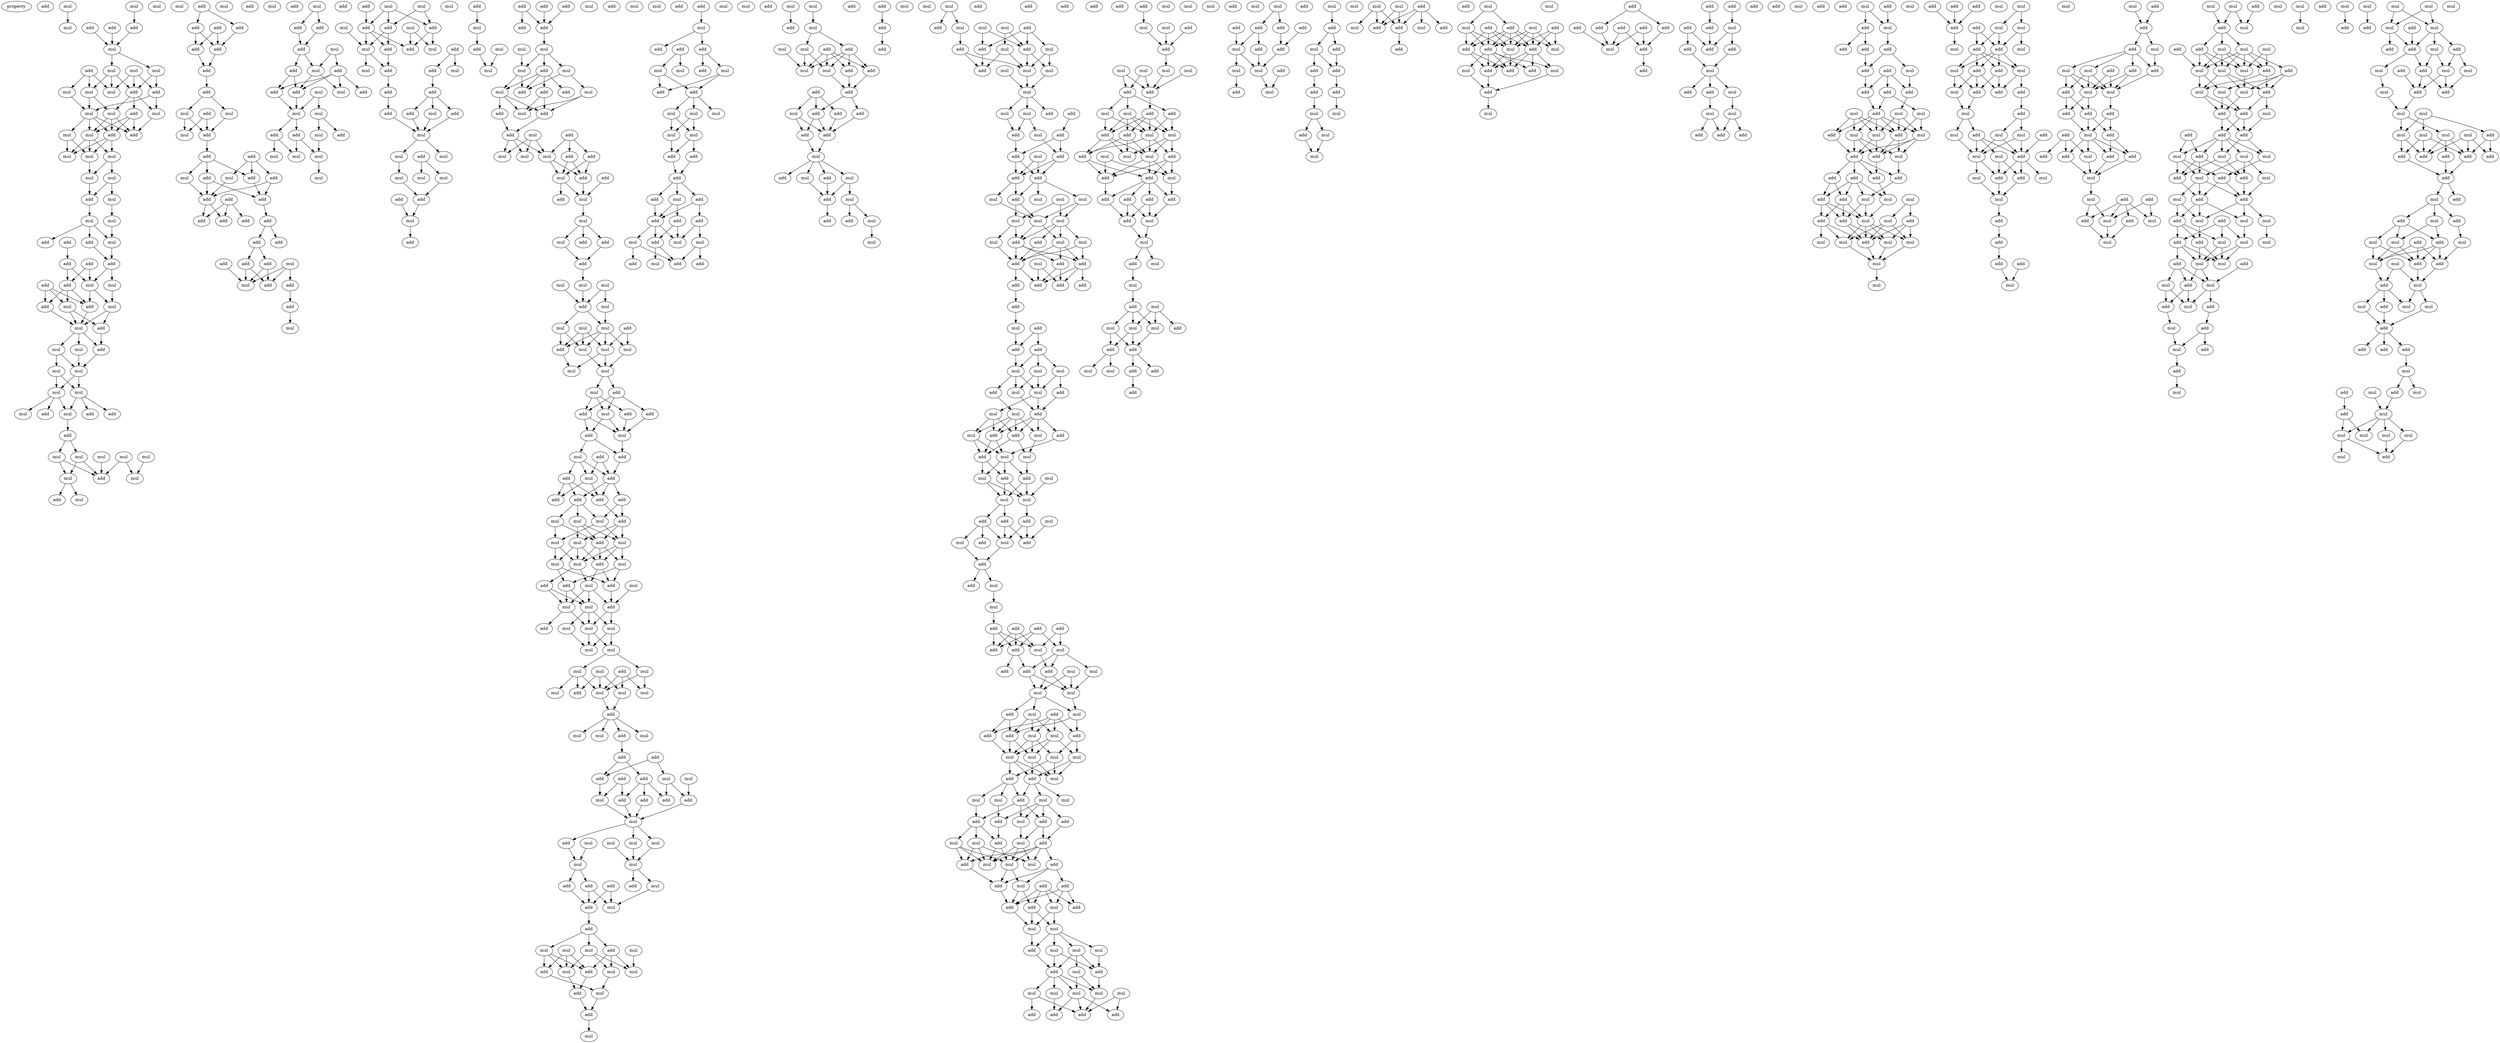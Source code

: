 digraph {
    node [fontcolor=black]
    property [mul=2,lf=1.4]
    0 [ label = add ];
    1 [ label = mul ];
    2 [ label = mul ];
    3 [ label = mul ];
    4 [ label = add ];
    5 [ label = mul ];
    6 [ label = mul ];
    7 [ label = add ];
    8 [ label = add ];
    9 [ label = mul ];
    10 [ label = add ];
    11 [ label = mul ];
    12 [ label = mul ];
    13 [ label = mul ];
    14 [ label = add ];
    15 [ label = mul ];
    16 [ label = mul ];
    17 [ label = mul ];
    18 [ label = add ];
    19 [ label = mul ];
    20 [ label = mul ];
    21 [ label = add ];
    22 [ label = mul ];
    23 [ label = mul ];
    24 [ label = add ];
    25 [ label = mul ];
    26 [ label = add ];
    27 [ label = mul ];
    28 [ label = mul ];
    29 [ label = mul ];
    30 [ label = mul ];
    31 [ label = mul ];
    32 [ label = mul ];
    33 [ label = add ];
    34 [ label = mul ];
    35 [ label = mul ];
    36 [ label = add ];
    37 [ label = add ];
    38 [ label = mul ];
    39 [ label = add ];
    40 [ label = add ];
    41 [ label = add ];
    42 [ label = add ];
    43 [ label = add ];
    44 [ label = add ];
    45 [ label = mul ];
    46 [ label = mul ];
    47 [ label = add ];
    48 [ label = mul ];
    49 [ label = add ];
    50 [ label = mul ];
    51 [ label = mul ];
    52 [ label = add ];
    53 [ label = mul ];
    54 [ label = add ];
    55 [ label = mul ];
    56 [ label = mul ];
    57 [ label = mul ];
    58 [ label = mul ];
    59 [ label = mul ];
    60 [ label = mul ];
    61 [ label = add ];
    62 [ label = add ];
    63 [ label = mul ];
    64 [ label = add ];
    65 [ label = add ];
    66 [ label = mul ];
    67 [ label = mul ];
    68 [ label = mul ];
    69 [ label = mul ];
    70 [ label = mul ];
    71 [ label = mul ];
    72 [ label = add ];
    73 [ label = mul ];
    74 [ label = add ];
    75 [ label = mul ];
    76 [ label = add ];
    77 [ label = add ];
    78 [ label = add ];
    79 [ label = add ];
    80 [ label = mul ];
    81 [ label = add ];
    82 [ label = add ];
    83 [ label = add ];
    84 [ label = add ];
    85 [ label = add ];
    86 [ label = mul ];
    87 [ label = mul ];
    88 [ label = mul ];
    89 [ label = add ];
    90 [ label = mul ];
    91 [ label = add ];
    92 [ label = add ];
    93 [ label = add ];
    94 [ label = add ];
    95 [ label = add ];
    96 [ label = mul ];
    97 [ label = add ];
    98 [ label = mul ];
    99 [ label = add ];
    100 [ label = add ];
    101 [ label = add ];
    102 [ label = add ];
    103 [ label = add ];
    104 [ label = add ];
    105 [ label = add ];
    106 [ label = add ];
    107 [ label = add ];
    108 [ label = add ];
    109 [ label = mul ];
    110 [ label = add ];
    111 [ label = add ];
    112 [ label = add ];
    113 [ label = add ];
    114 [ label = mul ];
    115 [ label = add ];
    116 [ label = add ];
    117 [ label = mul ];
    118 [ label = mul ];
    119 [ label = add ];
    120 [ label = add ];
    121 [ label = mul ];
    122 [ label = add ];
    123 [ label = add ];
    124 [ label = mul ];
    125 [ label = add ];
    126 [ label = add ];
    127 [ label = add ];
    128 [ label = mul ];
    129 [ label = add ];
    130 [ label = mul ];
    131 [ label = mul ];
    132 [ label = mul ];
    133 [ label = add ];
    134 [ label = add ];
    135 [ label = add ];
    136 [ label = mul ];
    137 [ label = add ];
    138 [ label = mul ];
    139 [ label = mul ];
    140 [ label = mul ];
    141 [ label = mul ];
    142 [ label = add ];
    143 [ label = mul ];
    144 [ label = mul ];
    145 [ label = add ];
    146 [ label = add ];
    147 [ label = add ];
    148 [ label = mul ];
    149 [ label = mul ];
    150 [ label = mul ];
    151 [ label = add ];
    152 [ label = mul ];
    153 [ label = add ];
    154 [ label = add ];
    155 [ label = mul ];
    156 [ label = mul ];
    157 [ label = add ];
    158 [ label = add ];
    159 [ label = add ];
    160 [ label = add ];
    161 [ label = add ];
    162 [ label = add ];
    163 [ label = mul ];
    164 [ label = add ];
    165 [ label = mul ];
    166 [ label = mul ];
    167 [ label = add ];
    168 [ label = mul ];
    169 [ label = mul ];
    170 [ label = mul ];
    171 [ label = mul ];
    172 [ label = mul ];
    173 [ label = add ];
    174 [ label = add ];
    175 [ label = mul ];
    176 [ label = add ];
    177 [ label = mul ];
    178 [ label = add ];
    179 [ label = add ];
    180 [ label = mul ];
    181 [ label = mul ];
    182 [ label = add ];
    183 [ label = add ];
    184 [ label = add ];
    185 [ label = add ];
    186 [ label = add ];
    187 [ label = mul ];
    188 [ label = mul ];
    189 [ label = mul ];
    190 [ label = add ];
    191 [ label = mul ];
    192 [ label = add ];
    193 [ label = mul ];
    194 [ label = add ];
    195 [ label = add ];
    196 [ label = mul ];
    197 [ label = mul ];
    198 [ label = add ];
    199 [ label = add ];
    200 [ label = add ];
    201 [ label = add ];
    202 [ label = mul ];
    203 [ label = add ];
    204 [ label = mul ];
    205 [ label = add ];
    206 [ label = mul ];
    207 [ label = mul ];
    208 [ label = add ];
    209 [ label = mul ];
    210 [ label = add ];
    211 [ label = mul ];
    212 [ label = add ];
    213 [ label = mul ];
    214 [ label = mul ];
    215 [ label = add ];
    216 [ label = add ];
    217 [ label = add ];
    218 [ label = mul ];
    219 [ label = add ];
    220 [ label = mul ];
    221 [ label = mul ];
    222 [ label = mul ];
    223 [ label = mul ];
    224 [ label = mul ];
    225 [ label = add ];
    226 [ label = mul ];
    227 [ label = mul ];
    228 [ label = mul ];
    229 [ label = add ];
    230 [ label = mul ];
    231 [ label = add ];
    232 [ label = mul ];
    233 [ label = mul ];
    234 [ label = mul ];
    235 [ label = mul ];
    236 [ label = mul ];
    237 [ label = mul ];
    238 [ label = add ];
    239 [ label = mul ];
    240 [ label = add ];
    241 [ label = add ];
    242 [ label = add ];
    243 [ label = add ];
    244 [ label = mul ];
    245 [ label = add ];
    246 [ label = add ];
    247 [ label = mul ];
    248 [ label = add ];
    249 [ label = mul ];
    250 [ label = add ];
    251 [ label = add ];
    252 [ label = add ];
    253 [ label = add ];
    254 [ label = add ];
    255 [ label = mul ];
    256 [ label = mul ];
    257 [ label = mul ];
    258 [ label = add ];
    259 [ label = add ];
    260 [ label = mul ];
    261 [ label = mul ];
    262 [ label = mul ];
    263 [ label = mul ];
    264 [ label = mul ];
    265 [ label = add ];
    266 [ label = mul ];
    267 [ label = mul ];
    268 [ label = mul ];
    269 [ label = add ];
    270 [ label = add ];
    271 [ label = add ];
    272 [ label = mul ];
    273 [ label = mul ];
    274 [ label = add ];
    275 [ label = mul ];
    276 [ label = add ];
    277 [ label = mul ];
    278 [ label = mul ];
    279 [ label = mul ];
    280 [ label = mul ];
    281 [ label = add ];
    282 [ label = mul ];
    283 [ label = mul ];
    284 [ label = mul ];
    285 [ label = mul ];
    286 [ label = mul ];
    287 [ label = mul ];
    288 [ label = add ];
    289 [ label = mul ];
    290 [ label = add ];
    291 [ label = mul ];
    292 [ label = mul ];
    293 [ label = add ];
    294 [ label = add ];
    295 [ label = mul ];
    296 [ label = add ];
    297 [ label = add ];
    298 [ label = add ];
    299 [ label = mul ];
    300 [ label = add ];
    301 [ label = mul ];
    302 [ label = add ];
    303 [ label = add ];
    304 [ label = mul ];
    305 [ label = add ];
    306 [ label = add ];
    307 [ label = add ];
    308 [ label = mul ];
    309 [ label = add ];
    310 [ label = mul ];
    311 [ label = mul ];
    312 [ label = mul ];
    313 [ label = mul ];
    314 [ label = mul ];
    315 [ label = mul ];
    316 [ label = mul ];
    317 [ label = add ];
    318 [ label = add ];
    319 [ label = add ];
    320 [ label = add ];
    321 [ label = add ];
    322 [ label = mul ];
    323 [ label = add ];
    324 [ label = add ];
    325 [ label = mul ];
    326 [ label = mul ];
    327 [ label = mul ];
    328 [ label = mul ];
    329 [ label = add ];
    330 [ label = mul ];
    331 [ label = add ];
    332 [ label = mul ];
    333 [ label = mul ];
    334 [ label = add ];
    335 [ label = mul ];
    336 [ label = add ];
    337 [ label = mul ];
    338 [ label = add ];
    339 [ label = mul ];
    340 [ label = add ];
    341 [ label = add ];
    342 [ label = add ];
    343 [ label = mul ];
    344 [ label = add ];
    345 [ label = mul ];
    346 [ label = mul ];
    347 [ label = add ];
    348 [ label = add ];
    349 [ label = mul ];
    350 [ label = mul ];
    351 [ label = mul ];
    352 [ label = mul ];
    353 [ label = mul ];
    354 [ label = add ];
    355 [ label = mul ];
    356 [ label = add ];
    357 [ label = add ];
    358 [ label = add ];
    359 [ label = add ];
    360 [ label = mul ];
    361 [ label = add ];
    362 [ label = add ];
    363 [ label = add ];
    364 [ label = mul ];
    365 [ label = mul ];
    366 [ label = add ];
    367 [ label = mul ];
    368 [ label = add ];
    369 [ label = add ];
    370 [ label = add ];
    371 [ label = mul ];
    372 [ label = mul ];
    373 [ label = add ];
    374 [ label = mul ];
    375 [ label = mul ];
    376 [ label = add ];
    377 [ label = mul ];
    378 [ label = mul ];
    379 [ label = mul ];
    380 [ label = add ];
    381 [ label = add ];
    382 [ label = add ];
    383 [ label = mul ];
    384 [ label = add ];
    385 [ label = mul ];
    386 [ label = add ];
    387 [ label = add ];
    388 [ label = add ];
    389 [ label = add ];
    390 [ label = add ];
    391 [ label = mul ];
    392 [ label = add ];
    393 [ label = add ];
    394 [ label = add ];
    395 [ label = mul ];
    396 [ label = add ];
    397 [ label = mul ];
    398 [ label = mul ];
    399 [ label = add ];
    400 [ label = add ];
    401 [ label = mul ];
    402 [ label = add ];
    403 [ label = mul ];
    404 [ label = add ];
    405 [ label = add ];
    406 [ label = mul ];
    407 [ label = add ];
    408 [ label = add ];
    409 [ label = mul ];
    410 [ label = mul ];
    411 [ label = mul ];
    412 [ label = mul ];
    413 [ label = mul ];
    414 [ label = add ];
    415 [ label = mul ];
    416 [ label = add ];
    417 [ label = add ];
    418 [ label = mul ];
    419 [ label = add ];
    420 [ label = add ];
    421 [ label = mul ];
    422 [ label = mul ];
    423 [ label = mul ];
    424 [ label = add ];
    425 [ label = mul ];
    426 [ label = mul ];
    427 [ label = add ];
    428 [ label = add ];
    429 [ label = mul ];
    430 [ label = add ];
    431 [ label = mul ];
    432 [ label = add ];
    433 [ label = add ];
    434 [ label = mul ];
    435 [ label = mul ];
    436 [ label = add ];
    437 [ label = add ];
    438 [ label = add ];
    439 [ label = add ];
    440 [ label = mul ];
    441 [ label = mul ];
    442 [ label = add ];
    443 [ label = mul ];
    444 [ label = mul ];
    445 [ label = mul ];
    446 [ label = mul ];
    447 [ label = mul ];
    448 [ label = add ];
    449 [ label = mul ];
    450 [ label = mul ];
    451 [ label = mul ];
    452 [ label = add ];
    453 [ label = add ];
    454 [ label = add ];
    455 [ label = mul ];
    456 [ label = add ];
    457 [ label = add ];
    458 [ label = add ];
    459 [ label = add ];
    460 [ label = add ];
    461 [ label = add ];
    462 [ label = add ];
    463 [ label = add ];
    464 [ label = mul ];
    465 [ label = add ];
    466 [ label = add ];
    467 [ label = mul ];
    468 [ label = mul ];
    469 [ label = mul ];
    470 [ label = mul ];
    471 [ label = add ];
    472 [ label = add ];
    473 [ label = mul ];
    474 [ label = add ];
    475 [ label = mul ];
    476 [ label = mul ];
    477 [ label = add ];
    478 [ label = add ];
    479 [ label = mul ];
    480 [ label = mul ];
    481 [ label = add ];
    482 [ label = add ];
    483 [ label = mul ];
    484 [ label = mul ];
    485 [ label = add ];
    486 [ label = add ];
    487 [ label = mul ];
    488 [ label = mul ];
    489 [ label = mul ];
    490 [ label = mul ];
    491 [ label = mul ];
    492 [ label = add ];
    493 [ label = add ];
    494 [ label = add ];
    495 [ label = mul ];
    496 [ label = mul ];
    497 [ label = add ];
    498 [ label = add ];
    499 [ label = add ];
    500 [ label = add ];
    501 [ label = add ];
    502 [ label = add ];
    503 [ label = mul ];
    504 [ label = mul ];
    505 [ label = add ];
    506 [ label = add ];
    507 [ label = add ];
    508 [ label = add ];
    509 [ label = add ];
    510 [ label = mul ];
    511 [ label = add ];
    512 [ label = add ];
    513 [ label = mul ];
    514 [ label = add ];
    515 [ label = mul ];
    516 [ label = add ];
    517 [ label = add ];
    518 [ label = mul ];
    519 [ label = mul ];
    520 [ label = mul ];
    521 [ label = add ];
    522 [ label = add ];
    523 [ label = mul ];
    524 [ label = mul ];
    525 [ label = mul ];
    526 [ label = mul ];
    527 [ label = add ];
    528 [ label = add ];
    529 [ label = add ];
    530 [ label = mul ];
    531 [ label = mul ];
    532 [ label = mul ];
    533 [ label = mul ];
    534 [ label = mul ];
    535 [ label = add ];
    536 [ label = add ];
    537 [ label = mul ];
    538 [ label = mul ];
    539 [ label = mul ];
    540 [ label = mul ];
    541 [ label = add ];
    542 [ label = mul ];
    543 [ label = add ];
    544 [ label = add ];
    545 [ label = add ];
    546 [ label = add ];
    547 [ label = mul ];
    548 [ label = mul ];
    549 [ label = mul ];
    550 [ label = add ];
    551 [ label = add ];
    552 [ label = add ];
    553 [ label = mul ];
    554 [ label = mul ];
    555 [ label = add ];
    556 [ label = mul ];
    557 [ label = mul ];
    558 [ label = add ];
    559 [ label = add ];
    560 [ label = add ];
    561 [ label = add ];
    562 [ label = add ];
    563 [ label = mul ];
    564 [ label = add ];
    565 [ label = mul ];
    566 [ label = mul ];
    567 [ label = add ];
    568 [ label = mul ];
    569 [ label = mul ];
    570 [ label = mul ];
    571 [ label = mul ];
    572 [ label = add ];
    573 [ label = add ];
    574 [ label = mul ];
    575 [ label = mul ];
    576 [ label = mul ];
    577 [ label = mul ];
    578 [ label = mul ];
    579 [ label = add ];
    580 [ label = add ];
    581 [ label = add ];
    582 [ label = add ];
    583 [ label = add ];
    584 [ label = mul ];
    585 [ label = mul ];
    586 [ label = mul ];
    587 [ label = add ];
    588 [ label = mul ];
    589 [ label = add ];
    590 [ label = mul ];
    591 [ label = mul ];
    592 [ label = mul ];
    593 [ label = mul ];
    594 [ label = add ];
    595 [ label = add ];
    596 [ label = add ];
    597 [ label = add ];
    598 [ label = mul ];
    599 [ label = mul ];
    600 [ label = mul ];
    601 [ label = mul ];
    602 [ label = add ];
    603 [ label = add ];
    604 [ label = add ];
    605 [ label = mul ];
    606 [ label = add ];
    607 [ label = mul ];
    608 [ label = mul ];
    609 [ label = mul ];
    610 [ label = add ];
    611 [ label = add ];
    612 [ label = add ];
    613 [ label = add ];
    614 [ label = add ];
    615 [ label = add ];
    616 [ label = add ];
    617 [ label = mul ];
    618 [ label = mul ];
    619 [ label = mul ];
    620 [ label = add ];
    621 [ label = mul ];
    622 [ label = mul ];
    623 [ label = add ];
    624 [ label = mul ];
    625 [ label = add ];
    626 [ label = mul ];
    627 [ label = mul ];
    628 [ label = add ];
    629 [ label = mul ];
    630 [ label = mul ];
    631 [ label = add ];
    632 [ label = add ];
    633 [ label = mul ];
    634 [ label = add ];
    635 [ label = add ];
    636 [ label = mul ];
    637 [ label = add ];
    638 [ label = mul ];
    639 [ label = add ];
    640 [ label = add ];
    641 [ label = add ];
    642 [ label = add ];
    643 [ label = add ];
    644 [ label = add ];
    645 [ label = mul ];
    646 [ label = mul ];
    647 [ label = mul ];
    648 [ label = add ];
    649 [ label = add ];
    650 [ label = mul ];
    651 [ label = add ];
    652 [ label = mul ];
    653 [ label = add ];
    654 [ label = mul ];
    655 [ label = mul ];
    656 [ label = add ];
    657 [ label = add ];
    658 [ label = add ];
    659 [ label = add ];
    660 [ label = add ];
    661 [ label = mul ];
    662 [ label = mul ];
    663 [ label = add ];
    664 [ label = mul ];
    665 [ label = mul ];
    666 [ label = mul ];
    667 [ label = mul ];
    668 [ label = add ];
    669 [ label = add ];
    670 [ label = add ];
    671 [ label = mul ];
    672 [ label = add ];
    673 [ label = mul ];
    674 [ label = add ];
    675 [ label = add ];
    676 [ label = mul ];
    677 [ label = add ];
    678 [ label = mul ];
    679 [ label = add ];
    680 [ label = mul ];
    681 [ label = add ];
    682 [ label = mul ];
    683 [ label = add ];
    684 [ label = mul ];
    685 [ label = add ];
    686 [ label = add ];
    687 [ label = mul ];
    688 [ label = add ];
    689 [ label = mul ];
    690 [ label = add ];
    691 [ label = add ];
    692 [ label = add ];
    693 [ label = mul ];
    694 [ label = mul ];
    695 [ label = add ];
    696 [ label = add ];
    697 [ label = add ];
    698 [ label = add ];
    699 [ label = add ];
    700 [ label = add ];
    701 [ label = add ];
    702 [ label = mul ];
    703 [ label = add ];
    704 [ label = add ];
    705 [ label = add ];
    706 [ label = add ];
    707 [ label = add ];
    708 [ label = mul ];
    709 [ label = add ];
    710 [ label = add ];
    711 [ label = add ];
    712 [ label = add ];
    713 [ label = mul ];
    714 [ label = add ];
    715 [ label = add ];
    716 [ label = mul ];
    717 [ label = add ];
    718 [ label = mul ];
    719 [ label = mul ];
    720 [ label = add ];
    721 [ label = add ];
    722 [ label = add ];
    723 [ label = mul ];
    724 [ label = add ];
    725 [ label = add ];
    726 [ label = add ];
    727 [ label = mul ];
    728 [ label = mul ];
    729 [ label = mul ];
    730 [ label = add ];
    731 [ label = add ];
    732 [ label = add ];
    733 [ label = add ];
    734 [ label = mul ];
    735 [ label = add ];
    736 [ label = add ];
    737 [ label = add ];
    738 [ label = add ];
    739 [ label = add ];
    740 [ label = mul ];
    741 [ label = mul ];
    742 [ label = add ];
    743 [ label = mul ];
    744 [ label = add ];
    745 [ label = mul ];
    746 [ label = mul ];
    747 [ label = mul ];
    748 [ label = add ];
    749 [ label = mul ];
    750 [ label = add ];
    751 [ label = add ];
    752 [ label = add ];
    753 [ label = add ];
    754 [ label = add ];
    755 [ label = add ];
    756 [ label = add ];
    757 [ label = add ];
    758 [ label = mul ];
    759 [ label = mul ];
    760 [ label = mul ];
    761 [ label = mul ];
    762 [ label = add ];
    763 [ label = add ];
    764 [ label = mul ];
    765 [ label = add ];
    766 [ label = mul ];
    767 [ label = mul ];
    768 [ label = mul ];
    769 [ label = mul ];
    770 [ label = add ];
    771 [ label = mul ];
    772 [ label = add ];
    773 [ label = mul ];
    774 [ label = add ];
    775 [ label = mul ];
    776 [ label = add ];
    777 [ label = add ];
    778 [ label = mul ];
    779 [ label = mul ];
    780 [ label = mul ];
    781 [ label = add ];
    782 [ label = mul ];
    783 [ label = mul ];
    784 [ label = add ];
    785 [ label = add ];
    786 [ label = mul ];
    787 [ label = add ];
    788 [ label = add ];
    789 [ label = mul ];
    790 [ label = add ];
    791 [ label = mul ];
    792 [ label = add ];
    793 [ label = add ];
    794 [ label = mul ];
    795 [ label = add ];
    796 [ label = add ];
    797 [ label = mul ];
    798 [ label = mul ];
    799 [ label = mul ];
    800 [ label = add ];
    801 [ label = add ];
    802 [ label = mul ];
    803 [ label = mul ];
    804 [ label = add ];
    805 [ label = add ];
    806 [ label = mul ];
    807 [ label = mul ];
    808 [ label = mul ];
    809 [ label = mul ];
    810 [ label = add ];
    811 [ label = add ];
    812 [ label = add ];
    813 [ label = add ];
    814 [ label = mul ];
    815 [ label = mul ];
    816 [ label = add ];
    817 [ label = add ];
    818 [ label = mul ];
    819 [ label = add ];
    820 [ label = mul ];
    821 [ label = add ];
    822 [ label = mul ];
    823 [ label = add ];
    824 [ label = add ];
    825 [ label = mul ];
    826 [ label = add ];
    827 [ label = mul ];
    828 [ label = add ];
    829 [ label = add ];
    830 [ label = add ];
    831 [ label = mul ];
    832 [ label = add ];
    833 [ label = add ];
    834 [ label = mul ];
    835 [ label = add ];
    836 [ label = add ];
    837 [ label = add ];
    838 [ label = add ];
    839 [ label = mul ];
    840 [ label = add ];
    841 [ label = add ];
    842 [ label = mul ];
    843 [ label = mul ];
    844 [ label = mul ];
    845 [ label = add ];
    846 [ label = add ];
    847 [ label = mul ];
    848 [ label = mul ];
    849 [ label = mul ];
    850 [ label = add ];
    851 [ label = mul ];
    852 [ label = add ];
    853 [ label = add ];
    854 [ label = mul ];
    855 [ label = add ];
    856 [ label = mul ];
    857 [ label = mul ];
    858 [ label = add ];
    859 [ label = mul ];
    860 [ label = add ];
    861 [ label = mul ];
    862 [ label = mul ];
    863 [ label = mul ];
    864 [ label = add ];
    865 [ label = mul ];
    866 [ label = mul ];
    867 [ label = mul ];
    868 [ label = add ];
    869 [ label = add ];
    870 [ label = add ];
    871 [ label = add ];
    872 [ label = add ];
    873 [ label = mul ];
    874 [ label = add ];
    875 [ label = mul ];
    876 [ label = mul ];
    877 [ label = mul ];
    878 [ label = add ];
    879 [ label = mul ];
    880 [ label = add ];
    881 [ label = mul ];
    882 [ label = add ];
    883 [ label = add ];
    884 [ label = mul ];
    885 [ label = add ];
    886 [ label = mul ];
    887 [ label = add ];
    888 [ label = mul ];
    889 [ label = add ];
    890 [ label = mul ];
    891 [ label = add ];
    892 [ label = mul ];
    893 [ label = mul ];
    894 [ label = add ];
    895 [ label = mul ];
    896 [ label = add ];
    897 [ label = mul ];
    898 [ label = add ];
    899 [ label = mul ];
    900 [ label = add ];
    901 [ label = mul ];
    902 [ label = mul ];
    903 [ label = add ];
    904 [ label = add ];
    905 [ label = mul ];
    906 [ label = mul ];
    907 [ label = mul ];
    908 [ label = add ];
    909 [ label = add ];
    910 [ label = mul ];
    911 [ label = add ];
    912 [ label = mul ];
    913 [ label = mul ];
    914 [ label = mul ];
    915 [ label = add ];
    916 [ label = mul ];
    917 [ label = mul ];
    918 [ label = add ];
    919 [ label = add ];
    920 [ label = mul ];
    921 [ label = mul ];
    922 [ label = add ];
    923 [ label = mul ];
    924 [ label = mul ];
    925 [ label = mul ];
    926 [ label = add ];
    927 [ label = add ];
    928 [ label = add ];
    929 [ label = mul ];
    930 [ label = mul ];
    931 [ label = add ];
    932 [ label = add ];
    933 [ label = mul ];
    934 [ label = add ];
    935 [ label = add ];
    936 [ label = mul ];
    937 [ label = mul ];
    938 [ label = mul ];
    939 [ label = mul ];
    940 [ label = add ];
    941 [ label = mul ];
    942 [ label = mul ];
    943 [ label = mul ];
    944 [ label = add ];
    945 [ label = add ];
    946 [ label = add ];
    947 [ label = add ];
    948 [ label = add ];
    949 [ label = add ];
    950 [ label = mul ];
    951 [ label = add ];
    952 [ label = add ];
    953 [ label = add ];
    954 [ label = mul ];
    955 [ label = mul ];
    956 [ label = add ];
    957 [ label = add ];
    958 [ label = mul ];
    959 [ label = mul ];
    960 [ label = mul ];
    961 [ label = add ];
    962 [ label = add ];
    963 [ label = mul ];
    964 [ label = mul ];
    965 [ label = add ];
    966 [ label = mul ];
    967 [ label = mul ];
    968 [ label = add ];
    969 [ label = mul ];
    970 [ label = add ];
    971 [ label = add ];
    972 [ label = add ];
    973 [ label = mul ];
    974 [ label = add ];
    975 [ label = mul ];
    976 [ label = mul ];
    977 [ label = add ];
    978 [ label = add ];
    979 [ label = mul ];
    980 [ label = mul ];
    981 [ label = add ];
    982 [ label = mul ];
    983 [ label = mul ];
    984 [ label = mul ];
    985 [ label = mul ];
    986 [ label = mul ];
    987 [ label = add ];
    1 -> 2 [ name = 0 ];
    3 -> 8 [ name = 1 ];
    4 -> 9 [ name = 2 ];
    7 -> 9 [ name = 3 ];
    8 -> 9 [ name = 4 ];
    9 -> 12 [ name = 5 ];
    9 -> 13 [ name = 6 ];
    10 -> 15 [ name = 7 ];
    10 -> 16 [ name = 8 ];
    10 -> 17 [ name = 9 ];
    11 -> 14 [ name = 10 ];
    11 -> 17 [ name = 11 ];
    11 -> 18 [ name = 12 ];
    12 -> 14 [ name = 13 ];
    12 -> 15 [ name = 14 ];
    12 -> 17 [ name = 15 ];
    13 -> 14 [ name = 16 ];
    13 -> 18 [ name = 17 ];
    14 -> 19 [ name = 18 ];
    14 -> 20 [ name = 19 ];
    14 -> 21 [ name = 20 ];
    15 -> 19 [ name = 21 ];
    15 -> 22 [ name = 22 ];
    16 -> 22 [ name = 23 ];
    18 -> 20 [ name = 24 ];
    18 -> 22 [ name = 25 ];
    19 -> 24 [ name = 26 ];
    19 -> 25 [ name = 27 ];
    19 -> 26 [ name = 28 ];
    20 -> 26 [ name = 29 ];
    21 -> 24 [ name = 30 ];
    21 -> 25 [ name = 31 ];
    21 -> 26 [ name = 32 ];
    22 -> 23 [ name = 33 ];
    22 -> 24 [ name = 34 ];
    22 -> 25 [ name = 35 ];
    22 -> 26 [ name = 36 ];
    23 -> 27 [ name = 37 ];
    23 -> 28 [ name = 38 ];
    24 -> 27 [ name = 39 ];
    24 -> 28 [ name = 40 ];
    24 -> 29 [ name = 41 ];
    25 -> 27 [ name = 42 ];
    25 -> 28 [ name = 43 ];
    25 -> 29 [ name = 44 ];
    28 -> 30 [ name = 45 ];
    29 -> 30 [ name = 46 ];
    29 -> 31 [ name = 47 ];
    30 -> 33 [ name = 48 ];
    31 -> 32 [ name = 49 ];
    31 -> 33 [ name = 50 ];
    32 -> 34 [ name = 51 ];
    33 -> 35 [ name = 52 ];
    34 -> 38 [ name = 53 ];
    35 -> 36 [ name = 54 ];
    35 -> 37 [ name = 55 ];
    35 -> 38 [ name = 56 ];
    37 -> 41 [ name = 57 ];
    38 -> 41 [ name = 58 ];
    39 -> 40 [ name = 59 ];
    40 -> 43 [ name = 60 ];
    40 -> 45 [ name = 61 ];
    41 -> 45 [ name = 62 ];
    41 -> 46 [ name = 63 ];
    42 -> 43 [ name = 64 ];
    42 -> 45 [ name = 65 ];
    43 -> 47 [ name = 66 ];
    43 -> 49 [ name = 67 ];
    43 -> 50 [ name = 68 ];
    44 -> 47 [ name = 69 ];
    44 -> 49 [ name = 70 ];
    44 -> 50 [ name = 71 ];
    45 -> 47 [ name = 72 ];
    45 -> 48 [ name = 73 ];
    46 -> 48 [ name = 74 ];
    47 -> 51 [ name = 75 ];
    48 -> 51 [ name = 76 ];
    48 -> 52 [ name = 77 ];
    49 -> 51 [ name = 78 ];
    50 -> 51 [ name = 79 ];
    50 -> 52 [ name = 80 ];
    51 -> 53 [ name = 81 ];
    51 -> 54 [ name = 82 ];
    51 -> 55 [ name = 83 ];
    52 -> 54 [ name = 84 ];
    53 -> 57 [ name = 85 ];
    54 -> 57 [ name = 86 ];
    55 -> 56 [ name = 87 ];
    55 -> 57 [ name = 88 ];
    56 -> 58 [ name = 89 ];
    56 -> 59 [ name = 90 ];
    57 -> 58 [ name = 91 ];
    57 -> 59 [ name = 92 ];
    58 -> 60 [ name = 93 ];
    58 -> 62 [ name = 94 ];
    58 -> 64 [ name = 95 ];
    59 -> 60 [ name = 96 ];
    59 -> 61 [ name = 97 ];
    59 -> 63 [ name = 98 ];
    60 -> 65 [ name = 99 ];
    65 -> 67 [ name = 100 ];
    65 -> 70 [ name = 101 ];
    66 -> 71 [ name = 102 ];
    66 -> 72 [ name = 103 ];
    67 -> 72 [ name = 104 ];
    67 -> 73 [ name = 105 ];
    68 -> 71 [ name = 106 ];
    69 -> 72 [ name = 107 ];
    70 -> 72 [ name = 108 ];
    70 -> 73 [ name = 109 ];
    73 -> 74 [ name = 110 ];
    73 -> 75 [ name = 111 ];
    76 -> 77 [ name = 112 ];
    76 -> 79 [ name = 113 ];
    77 -> 81 [ name = 114 ];
    77 -> 82 [ name = 115 ];
    78 -> 81 [ name = 116 ];
    78 -> 82 [ name = 117 ];
    79 -> 81 [ name = 118 ];
    81 -> 84 [ name = 119 ];
    82 -> 84 [ name = 120 ];
    84 -> 85 [ name = 121 ];
    85 -> 86 [ name = 122 ];
    85 -> 87 [ name = 123 ];
    86 -> 91 [ name = 124 ];
    87 -> 90 [ name = 125 ];
    87 -> 91 [ name = 126 ];
    89 -> 90 [ name = 127 ];
    89 -> 91 [ name = 128 ];
    91 -> 92 [ name = 129 ];
    92 -> 94 [ name = 130 ];
    92 -> 95 [ name = 131 ];
    92 -> 96 [ name = 132 ];
    93 -> 94 [ name = 133 ];
    93 -> 97 [ name = 134 ];
    93 -> 98 [ name = 135 ];
    94 -> 101 [ name = 136 ];
    95 -> 99 [ name = 137 ];
    95 -> 101 [ name = 138 ];
    96 -> 99 [ name = 139 ];
    97 -> 99 [ name = 140 ];
    97 -> 101 [ name = 141 ];
    98 -> 99 [ name = 142 ];
    99 -> 103 [ name = 143 ];
    99 -> 105 [ name = 144 ];
    100 -> 103 [ name = 145 ];
    100 -> 104 [ name = 146 ];
    100 -> 105 [ name = 147 ];
    101 -> 102 [ name = 148 ];
    102 -> 106 [ name = 149 ];
    102 -> 107 [ name = 150 ];
    106 -> 108 [ name = 151 ];
    106 -> 111 [ name = 152 ];
    108 -> 114 [ name = 153 ];
    108 -> 115 [ name = 154 ];
    109 -> 113 [ name = 155 ];
    109 -> 114 [ name = 156 ];
    109 -> 115 [ name = 157 ];
    110 -> 114 [ name = 158 ];
    111 -> 114 [ name = 159 ];
    111 -> 115 [ name = 160 ];
    113 -> 116 [ name = 161 ];
    116 -> 117 [ name = 162 ];
    118 -> 119 [ name = 163 ];
    118 -> 120 [ name = 164 ];
    119 -> 122 [ name = 165 ];
    120 -> 122 [ name = 166 ];
    121 -> 123 [ name = 167 ];
    121 -> 124 [ name = 168 ];
    122 -> 124 [ name = 169 ];
    122 -> 125 [ name = 170 ];
    123 -> 126 [ name = 171 ];
    123 -> 127 [ name = 172 ];
    123 -> 129 [ name = 173 ];
    123 -> 130 [ name = 174 ];
    124 -> 129 [ name = 175 ];
    124 -> 130 [ name = 176 ];
    125 -> 127 [ name = 177 ];
    125 -> 129 [ name = 178 ];
    127 -> 131 [ name = 179 ];
    128 -> 131 [ name = 180 ];
    128 -> 132 [ name = 181 ];
    129 -> 131 [ name = 182 ];
    131 -> 133 [ name = 183 ];
    131 -> 134 [ name = 184 ];
    132 -> 135 [ name = 185 ];
    132 -> 136 [ name = 186 ];
    133 -> 138 [ name = 187 ];
    133 -> 140 [ name = 188 ];
    134 -> 138 [ name = 189 ];
    134 -> 139 [ name = 190 ];
    136 -> 139 [ name = 191 ];
    139 -> 141 [ name = 192 ];
    142 -> 145 [ name = 193 ];
    143 -> 146 [ name = 194 ];
    143 -> 147 [ name = 195 ];
    144 -> 145 [ name = 196 ];
    144 -> 146 [ name = 197 ];
    144 -> 147 [ name = 198 ];
    145 -> 150 [ name = 199 ];
    145 -> 151 [ name = 200 ];
    145 -> 154 [ name = 201 ];
    146 -> 152 [ name = 202 ];
    146 -> 154 [ name = 203 ];
    147 -> 150 [ name = 204 ];
    147 -> 151 [ name = 205 ];
    148 -> 152 [ name = 206 ];
    148 -> 154 [ name = 207 ];
    149 -> 150 [ name = 208 ];
    150 -> 156 [ name = 209 ];
    150 -> 157 [ name = 210 ];
    151 -> 157 [ name = 211 ];
    153 -> 155 [ name = 212 ];
    153 -> 158 [ name = 213 ];
    157 -> 159 [ name = 214 ];
    158 -> 160 [ name = 215 ];
    159 -> 161 [ name = 216 ];
    160 -> 162 [ name = 217 ];
    160 -> 163 [ name = 218 ];
    160 -> 164 [ name = 219 ];
    161 -> 165 [ name = 220 ];
    162 -> 165 [ name = 221 ];
    163 -> 165 [ name = 222 ];
    164 -> 165 [ name = 223 ];
    165 -> 166 [ name = 224 ];
    165 -> 169 [ name = 225 ];
    166 -> 170 [ name = 226 ];
    167 -> 171 [ name = 227 ];
    167 -> 172 [ name = 228 ];
    170 -> 174 [ name = 229 ];
    171 -> 174 [ name = 230 ];
    173 -> 175 [ name = 231 ];
    174 -> 175 [ name = 232 ];
    175 -> 178 [ name = 233 ];
    176 -> 177 [ name = 234 ];
    177 -> 179 [ name = 235 ];
    179 -> 181 [ name = 236 ];
    180 -> 181 [ name = 237 ];
    182 -> 185 [ name = 238 ];
    182 -> 186 [ name = 239 ];
    183 -> 186 [ name = 240 ];
    184 -> 186 [ name = 241 ];
    186 -> 187 [ name = 242 ];
    187 -> 189 [ name = 243 ];
    187 -> 190 [ name = 244 ];
    187 -> 191 [ name = 245 ];
    188 -> 189 [ name = 246 ];
    189 -> 193 [ name = 247 ];
    189 -> 194 [ name = 248 ];
    190 -> 192 [ name = 249 ];
    190 -> 193 [ name = 250 ];
    190 -> 194 [ name = 251 ];
    190 -> 195 [ name = 252 ];
    191 -> 194 [ name = 253 ];
    191 -> 196 [ name = 254 ];
    193 -> 197 [ name = 255 ];
    193 -> 198 [ name = 256 ];
    193 -> 199 [ name = 257 ];
    195 -> 197 [ name = 258 ];
    195 -> 199 [ name = 259 ];
    196 -> 197 [ name = 260 ];
    196 -> 199 [ name = 261 ];
    198 -> 200 [ name = 262 ];
    199 -> 200 [ name = 263 ];
    200 -> 204 [ name = 264 ];
    200 -> 206 [ name = 265 ];
    200 -> 207 [ name = 266 ];
    201 -> 203 [ name = 267 ];
    201 -> 205 [ name = 268 ];
    201 -> 206 [ name = 269 ];
    202 -> 204 [ name = 270 ];
    202 -> 206 [ name = 271 ];
    202 -> 207 [ name = 272 ];
    203 -> 208 [ name = 273 ];
    203 -> 209 [ name = 274 ];
    205 -> 208 [ name = 275 ];
    205 -> 209 [ name = 276 ];
    206 -> 208 [ name = 277 ];
    206 -> 209 [ name = 278 ];
    208 -> 213 [ name = 279 ];
    209 -> 212 [ name = 280 ];
    209 -> 213 [ name = 281 ];
    210 -> 213 [ name = 282 ];
    213 -> 214 [ name = 283 ];
    214 -> 215 [ name = 284 ];
    214 -> 216 [ name = 285 ];
    214 -> 218 [ name = 286 ];
    215 -> 219 [ name = 287 ];
    218 -> 219 [ name = 288 ];
    219 -> 222 [ name = 289 ];
    221 -> 225 [ name = 290 ];
    221 -> 226 [ name = 291 ];
    222 -> 225 [ name = 292 ];
    224 -> 225 [ name = 293 ];
    225 -> 227 [ name = 294 ];
    225 -> 228 [ name = 295 ];
    226 -> 228 [ name = 296 ];
    227 -> 231 [ name = 297 ];
    227 -> 234 [ name = 298 ];
    228 -> 231 [ name = 299 ];
    228 -> 232 [ name = 300 ];
    228 -> 233 [ name = 301 ];
    228 -> 234 [ name = 302 ];
    229 -> 232 [ name = 303 ];
    229 -> 233 [ name = 304 ];
    230 -> 231 [ name = 305 ];
    230 -> 233 [ name = 306 ];
    230 -> 234 [ name = 307 ];
    231 -> 235 [ name = 308 ];
    232 -> 236 [ name = 309 ];
    233 -> 235 [ name = 310 ];
    233 -> 236 [ name = 311 ];
    234 -> 236 [ name = 312 ];
    236 -> 237 [ name = 313 ];
    236 -> 238 [ name = 314 ];
    237 -> 239 [ name = 315 ];
    237 -> 240 [ name = 316 ];
    237 -> 241 [ name = 317 ];
    238 -> 239 [ name = 318 ];
    238 -> 241 [ name = 319 ];
    238 -> 242 [ name = 320 ];
    239 -> 243 [ name = 321 ];
    239 -> 244 [ name = 322 ];
    240 -> 244 [ name = 323 ];
    241 -> 243 [ name = 324 ];
    241 -> 244 [ name = 325 ];
    242 -> 244 [ name = 326 ];
    243 -> 245 [ name = 327 ];
    243 -> 247 [ name = 328 ];
    244 -> 245 [ name = 329 ];
    245 -> 248 [ name = 330 ];
    246 -> 248 [ name = 331 ];
    246 -> 249 [ name = 332 ];
    247 -> 248 [ name = 333 ];
    247 -> 249 [ name = 334 ];
    247 -> 250 [ name = 335 ];
    248 -> 251 [ name = 336 ];
    248 -> 252 [ name = 337 ];
    248 -> 254 [ name = 338 ];
    249 -> 251 [ name = 339 ];
    249 -> 253 [ name = 340 ];
    250 -> 251 [ name = 341 ];
    250 -> 253 [ name = 342 ];
    250 -> 254 [ name = 343 ];
    251 -> 258 [ name = 344 ];
    252 -> 256 [ name = 345 ];
    252 -> 258 [ name = 346 ];
    254 -> 255 [ name = 347 ];
    254 -> 256 [ name = 348 ];
    254 -> 257 [ name = 349 ];
    255 -> 259 [ name = 350 ];
    255 -> 261 [ name = 351 ];
    256 -> 261 [ name = 352 ];
    256 -> 262 [ name = 353 ];
    257 -> 259 [ name = 354 ];
    257 -> 260 [ name = 355 ];
    257 -> 262 [ name = 356 ];
    258 -> 259 [ name = 357 ];
    258 -> 260 [ name = 358 ];
    258 -> 262 [ name = 359 ];
    259 -> 263 [ name = 360 ];
    259 -> 265 [ name = 361 ];
    259 -> 266 [ name = 362 ];
    260 -> 263 [ name = 363 ];
    260 -> 264 [ name = 364 ];
    260 -> 265 [ name = 365 ];
    261 -> 263 [ name = 366 ];
    261 -> 264 [ name = 367 ];
    262 -> 263 [ name = 368 ];
    262 -> 265 [ name = 369 ];
    262 -> 266 [ name = 370 ];
    263 -> 268 [ name = 371 ];
    263 -> 270 [ name = 372 ];
    264 -> 269 [ name = 373 ];
    264 -> 271 [ name = 374 ];
    265 -> 268 [ name = 375 ];
    265 -> 271 [ name = 376 ];
    266 -> 269 [ name = 377 ];
    266 -> 271 [ name = 378 ];
    267 -> 274 [ name = 379 ];
    268 -> 272 [ name = 380 ];
    268 -> 273 [ name = 381 ];
    268 -> 274 [ name = 382 ];
    269 -> 272 [ name = 383 ];
    269 -> 273 [ name = 384 ];
    270 -> 272 [ name = 385 ];
    270 -> 273 [ name = 386 ];
    271 -> 274 [ name = 387 ];
    272 -> 275 [ name = 388 ];
    272 -> 276 [ name = 389 ];
    273 -> 275 [ name = 390 ];
    273 -> 277 [ name = 391 ];
    273 -> 278 [ name = 392 ];
    274 -> 275 [ name = 393 ];
    274 -> 278 [ name = 394 ];
    275 -> 279 [ name = 395 ];
    275 -> 280 [ name = 396 ];
    277 -> 279 [ name = 397 ];
    278 -> 279 [ name = 398 ];
    278 -> 280 [ name = 399 ];
    280 -> 282 [ name = 400 ];
    280 -> 284 [ name = 401 ];
    281 -> 285 [ name = 402 ];
    281 -> 287 [ name = 403 ];
    281 -> 289 [ name = 404 ];
    282 -> 286 [ name = 405 ];
    282 -> 287 [ name = 406 ];
    282 -> 288 [ name = 407 ];
    283 -> 287 [ name = 408 ];
    283 -> 288 [ name = 409 ];
    283 -> 289 [ name = 410 ];
    284 -> 285 [ name = 411 ];
    284 -> 287 [ name = 412 ];
    287 -> 290 [ name = 413 ];
    289 -> 290 [ name = 414 ];
    290 -> 291 [ name = 415 ];
    290 -> 292 [ name = 416 ];
    290 -> 293 [ name = 417 ];
    290 -> 295 [ name = 418 ];
    293 -> 296 [ name = 419 ];
    296 -> 298 [ name = 420 ];
    296 -> 300 [ name = 421 ];
    297 -> 300 [ name = 422 ];
    297 -> 301 [ name = 423 ];
    298 -> 303 [ name = 424 ];
    298 -> 306 [ name = 425 ];
    298 -> 307 [ name = 426 ];
    299 -> 305 [ name = 427 ];
    300 -> 304 [ name = 428 ];
    301 -> 303 [ name = 429 ];
    301 -> 305 [ name = 430 ];
    302 -> 304 [ name = 431 ];
    302 -> 306 [ name = 432 ];
    304 -> 308 [ name = 433 ];
    305 -> 308 [ name = 434 ];
    306 -> 308 [ name = 435 ];
    307 -> 308 [ name = 436 ];
    308 -> 309 [ name = 437 ];
    308 -> 311 [ name = 438 ];
    308 -> 313 [ name = 439 ];
    309 -> 314 [ name = 440 ];
    310 -> 314 [ name = 441 ];
    311 -> 315 [ name = 442 ];
    312 -> 315 [ name = 443 ];
    313 -> 315 [ name = 444 ];
    314 -> 317 [ name = 445 ];
    314 -> 319 [ name = 446 ];
    315 -> 316 [ name = 447 ];
    315 -> 318 [ name = 448 ];
    316 -> 322 [ name = 449 ];
    317 -> 321 [ name = 450 ];
    319 -> 321 [ name = 451 ];
    319 -> 322 [ name = 452 ];
    320 -> 321 [ name = 453 ];
    320 -> 322 [ name = 454 ];
    321 -> 323 [ name = 455 ];
    323 -> 324 [ name = 456 ];
    323 -> 325 [ name = 457 ];
    323 -> 327 [ name = 458 ];
    324 -> 330 [ name = 459 ];
    324 -> 331 [ name = 460 ];
    324 -> 333 [ name = 461 ];
    325 -> 330 [ name = 462 ];
    325 -> 332 [ name = 463 ];
    325 -> 333 [ name = 464 ];
    326 -> 329 [ name = 465 ];
    326 -> 331 [ name = 466 ];
    326 -> 332 [ name = 467 ];
    327 -> 329 [ name = 468 ];
    327 -> 331 [ name = 469 ];
    327 -> 332 [ name = 470 ];
    328 -> 330 [ name = 471 ];
    329 -> 335 [ name = 472 ];
    331 -> 334 [ name = 473 ];
    332 -> 334 [ name = 474 ];
    333 -> 335 [ name = 475 ];
    334 -> 336 [ name = 476 ];
    335 -> 336 [ name = 477 ];
    336 -> 337 [ name = 478 ];
    338 -> 339 [ name = 479 ];
    339 -> 340 [ name = 480 ];
    339 -> 341 [ name = 481 ];
    340 -> 344 [ name = 482 ];
    340 -> 345 [ name = 483 ];
    342 -> 343 [ name = 484 ];
    342 -> 346 [ name = 485 ];
    343 -> 347 [ name = 486 ];
    343 -> 348 [ name = 487 ];
    345 -> 347 [ name = 488 ];
    345 -> 348 [ name = 489 ];
    348 -> 349 [ name = 490 ];
    348 -> 350 [ name = 491 ];
    348 -> 351 [ name = 492 ];
    349 -> 352 [ name = 493 ];
    349 -> 353 [ name = 494 ];
    351 -> 352 [ name = 495 ];
    351 -> 353 [ name = 496 ];
    352 -> 354 [ name = 497 ];
    353 -> 354 [ name = 498 ];
    353 -> 356 [ name = 499 ];
    354 -> 357 [ name = 500 ];
    356 -> 357 [ name = 501 ];
    357 -> 358 [ name = 502 ];
    357 -> 359 [ name = 503 ];
    357 -> 360 [ name = 504 ];
    358 -> 361 [ name = 505 ];
    359 -> 361 [ name = 506 ];
    359 -> 363 [ name = 507 ];
    360 -> 361 [ name = 508 ];
    360 -> 362 [ name = 509 ];
    361 -> 364 [ name = 510 ];
    361 -> 366 [ name = 511 ];
    361 -> 367 [ name = 512 ];
    362 -> 364 [ name = 513 ];
    362 -> 366 [ name = 514 ];
    363 -> 364 [ name = 515 ];
    363 -> 365 [ name = 516 ];
    365 -> 368 [ name = 517 ];
    365 -> 370 [ name = 518 ];
    366 -> 370 [ name = 519 ];
    366 -> 371 [ name = 520 ];
    367 -> 369 [ name = 521 ];
    367 -> 370 [ name = 522 ];
    374 -> 376 [ name = 523 ];
    375 -> 377 [ name = 524 ];
    377 -> 379 [ name = 525 ];
    377 -> 380 [ name = 526 ];
    378 -> 383 [ name = 527 ];
    379 -> 383 [ name = 528 ];
    379 -> 385 [ name = 529 ];
    380 -> 382 [ name = 530 ];
    380 -> 383 [ name = 531 ];
    380 -> 384 [ name = 532 ];
    380 -> 385 [ name = 533 ];
    381 -> 382 [ name = 534 ];
    381 -> 383 [ name = 535 ];
    381 -> 384 [ name = 536 ];
    381 -> 385 [ name = 537 ];
    382 -> 386 [ name = 538 ];
    384 -> 386 [ name = 539 ];
    385 -> 386 [ name = 540 ];
    386 -> 389 [ name = 541 ];
    386 -> 390 [ name = 542 ];
    387 -> 389 [ name = 543 ];
    387 -> 391 [ name = 544 ];
    387 -> 392 [ name = 545 ];
    389 -> 393 [ name = 546 ];
    389 -> 394 [ name = 547 ];
    390 -> 394 [ name = 548 ];
    391 -> 393 [ name = 549 ];
    391 -> 394 [ name = 550 ];
    392 -> 394 [ name = 551 ];
    393 -> 395 [ name = 552 ];
    394 -> 395 [ name = 553 ];
    395 -> 396 [ name = 554 ];
    395 -> 397 [ name = 555 ];
    395 -> 398 [ name = 556 ];
    395 -> 399 [ name = 557 ];
    397 -> 400 [ name = 558 ];
    397 -> 401 [ name = 559 ];
    398 -> 400 [ name = 560 ];
    399 -> 400 [ name = 561 ];
    400 -> 402 [ name = 562 ];
    401 -> 403 [ name = 563 ];
    401 -> 404 [ name = 564 ];
    403 -> 406 [ name = 565 ];
    405 -> 407 [ name = 566 ];
    407 -> 408 [ name = 567 ];
    411 -> 415 [ name = 568 ];
    411 -> 416 [ name = 569 ];
    412 -> 417 [ name = 570 ];
    412 -> 420 [ name = 571 ];
    413 -> 417 [ name = 572 ];
    413 -> 421 [ name = 573 ];
    414 -> 417 [ name = 574 ];
    414 -> 418 [ name = 575 ];
    414 -> 420 [ name = 576 ];
    415 -> 419 [ name = 577 ];
    417 -> 423 [ name = 578 ];
    417 -> 425 [ name = 579 ];
    418 -> 423 [ name = 580 ];
    418 -> 425 [ name = 581 ];
    419 -> 423 [ name = 582 ];
    419 -> 424 [ name = 583 ];
    420 -> 424 [ name = 584 ];
    421 -> 423 [ name = 585 ];
    421 -> 424 [ name = 586 ];
    422 -> 426 [ name = 587 ];
    423 -> 426 [ name = 588 ];
    425 -> 426 [ name = 589 ];
    426 -> 428 [ name = 590 ];
    426 -> 429 [ name = 591 ];
    426 -> 431 [ name = 592 ];
    429 -> 432 [ name = 593 ];
    430 -> 433 [ name = 594 ];
    431 -> 432 [ name = 595 ];
    431 -> 434 [ name = 596 ];
    432 -> 436 [ name = 597 ];
    433 -> 436 [ name = 598 ];
    433 -> 437 [ name = 599 ];
    434 -> 437 [ name = 600 ];
    435 -> 438 [ name = 601 ];
    435 -> 439 [ name = 602 ];
    436 -> 438 [ name = 603 ];
    436 -> 439 [ name = 604 ];
    437 -> 438 [ name = 605 ];
    437 -> 439 [ name = 606 ];
    438 -> 441 [ name = 607 ];
    438 -> 442 [ name = 608 ];
    439 -> 440 [ name = 609 ];
    439 -> 442 [ name = 610 ];
    439 -> 443 [ name = 611 ];
    440 -> 446 [ name = 612 ];
    440 -> 447 [ name = 613 ];
    441 -> 446 [ name = 614 ];
    442 -> 445 [ name = 615 ];
    442 -> 446 [ name = 616 ];
    444 -> 445 [ name = 617 ];
    444 -> 447 [ name = 618 ];
    445 -> 451 [ name = 619 ];
    445 -> 452 [ name = 620 ];
    446 -> 450 [ name = 621 ];
    446 -> 452 [ name = 622 ];
    447 -> 448 [ name = 623 ];
    447 -> 449 [ name = 624 ];
    447 -> 450 [ name = 625 ];
    447 -> 452 [ name = 626 ];
    448 -> 453 [ name = 627 ];
    449 -> 453 [ name = 628 ];
    449 -> 454 [ name = 629 ];
    450 -> 453 [ name = 630 ];
    450 -> 454 [ name = 631 ];
    450 -> 456 [ name = 632 ];
    451 -> 453 [ name = 633 ];
    452 -> 453 [ name = 634 ];
    452 -> 454 [ name = 635 ];
    452 -> 456 [ name = 636 ];
    453 -> 460 [ name = 637 ];
    453 -> 461 [ name = 638 ];
    454 -> 457 [ name = 639 ];
    454 -> 458 [ name = 640 ];
    454 -> 460 [ name = 641 ];
    455 -> 457 [ name = 642 ];
    455 -> 460 [ name = 643 ];
    456 -> 457 [ name = 644 ];
    456 -> 460 [ name = 645 ];
    461 -> 462 [ name = 646 ];
    462 -> 464 [ name = 647 ];
    463 -> 465 [ name = 648 ];
    463 -> 466 [ name = 649 ];
    464 -> 465 [ name = 650 ];
    465 -> 468 [ name = 651 ];
    466 -> 467 [ name = 652 ];
    466 -> 468 [ name = 653 ];
    466 -> 469 [ name = 654 ];
    467 -> 470 [ name = 655 ];
    467 -> 471 [ name = 656 ];
    468 -> 470 [ name = 657 ];
    468 -> 472 [ name = 658 ];
    468 -> 473 [ name = 659 ];
    469 -> 470 [ name = 660 ];
    469 -> 473 [ name = 661 ];
    470 -> 474 [ name = 662 ];
    470 -> 476 [ name = 663 ];
    471 -> 474 [ name = 664 ];
    472 -> 475 [ name = 665 ];
    473 -> 474 [ name = 666 ];
    474 -> 477 [ name = 667 ];
    474 -> 478 [ name = 668 ];
    474 -> 479 [ name = 669 ];
    474 -> 481 [ name = 670 ];
    475 -> 478 [ name = 671 ];
    475 -> 479 [ name = 672 ];
    475 -> 480 [ name = 673 ];
    475 -> 481 [ name = 674 ];
    476 -> 478 [ name = 675 ];
    476 -> 480 [ name = 676 ];
    476 -> 481 [ name = 677 ];
    477 -> 484 [ name = 678 ];
    478 -> 482 [ name = 679 ];
    478 -> 483 [ name = 680 ];
    479 -> 483 [ name = 681 ];
    480 -> 482 [ name = 682 ];
    480 -> 484 [ name = 683 ];
    481 -> 482 [ name = 684 ];
    481 -> 484 [ name = 685 ];
    482 -> 486 [ name = 686 ];
    482 -> 487 [ name = 687 ];
    483 -> 485 [ name = 688 ];
    484 -> 485 [ name = 689 ];
    484 -> 486 [ name = 690 ];
    484 -> 487 [ name = 691 ];
    485 -> 489 [ name = 692 ];
    485 -> 490 [ name = 693 ];
    486 -> 489 [ name = 694 ];
    486 -> 490 [ name = 695 ];
    487 -> 489 [ name = 696 ];
    487 -> 490 [ name = 697 ];
    488 -> 490 [ name = 698 ];
    489 -> 492 [ name = 699 ];
    489 -> 494 [ name = 700 ];
    490 -> 493 [ name = 701 ];
    491 -> 497 [ name = 702 ];
    492 -> 496 [ name = 703 ];
    492 -> 497 [ name = 704 ];
    493 -> 496 [ name = 705 ];
    493 -> 497 [ name = 706 ];
    494 -> 495 [ name = 707 ];
    494 -> 496 [ name = 708 ];
    494 -> 498 [ name = 709 ];
    495 -> 499 [ name = 710 ];
    496 -> 499 [ name = 711 ];
    499 -> 502 [ name = 712 ];
    499 -> 503 [ name = 713 ];
    503 -> 504 [ name = 714 ];
    504 -> 506 [ name = 715 ];
    506 -> 511 [ name = 716 ];
    506 -> 512 [ name = 717 ];
    506 -> 513 [ name = 718 ];
    507 -> 511 [ name = 719 ];
    507 -> 512 [ name = 720 ];
    507 -> 513 [ name = 721 ];
    508 -> 510 [ name = 722 ];
    508 -> 511 [ name = 723 ];
    508 -> 512 [ name = 724 ];
    509 -> 510 [ name = 725 ];
    509 -> 513 [ name = 726 ];
    510 -> 514 [ name = 727 ];
    510 -> 516 [ name = 728 ];
    510 -> 518 [ name = 729 ];
    512 -> 514 [ name = 730 ];
    512 -> 517 [ name = 731 ];
    513 -> 516 [ name = 732 ];
    514 -> 519 [ name = 733 ];
    514 -> 520 [ name = 734 ];
    515 -> 519 [ name = 735 ];
    515 -> 520 [ name = 736 ];
    516 -> 519 [ name = 737 ];
    516 -> 520 [ name = 738 ];
    518 -> 520 [ name = 739 ];
    519 -> 522 [ name = 740 ];
    519 -> 523 [ name = 741 ];
    519 -> 524 [ name = 742 ];
    520 -> 524 [ name = 743 ];
    521 -> 525 [ name = 744 ];
    521 -> 526 [ name = 745 ];
    521 -> 527 [ name = 746 ];
    521 -> 529 [ name = 747 ];
    522 -> 528 [ name = 748 ];
    522 -> 529 [ name = 749 ];
    523 -> 525 [ name = 750 ];
    523 -> 526 [ name = 751 ];
    523 -> 528 [ name = 752 ];
    524 -> 527 [ name = 753 ];
    524 -> 528 [ name = 754 ];
    525 -> 530 [ name = 755 ];
    525 -> 531 [ name = 756 ];
    525 -> 532 [ name = 757 ];
    526 -> 530 [ name = 758 ];
    526 -> 532 [ name = 759 ];
    526 -> 533 [ name = 760 ];
    527 -> 531 [ name = 761 ];
    527 -> 533 [ name = 762 ];
    528 -> 530 [ name = 763 ];
    528 -> 532 [ name = 764 ];
    529 -> 530 [ name = 765 ];
    530 -> 534 [ name = 766 ];
    530 -> 535 [ name = 767 ];
    530 -> 536 [ name = 768 ];
    531 -> 534 [ name = 769 ];
    531 -> 536 [ name = 770 ];
    532 -> 534 [ name = 771 ];
    532 -> 536 [ name = 772 ];
    533 -> 534 [ name = 773 ];
    533 -> 535 [ name = 774 ];
    535 -> 539 [ name = 775 ];
    535 -> 540 [ name = 776 ];
    535 -> 541 [ name = 777 ];
    536 -> 537 [ name = 778 ];
    536 -> 538 [ name = 779 ];
    536 -> 541 [ name = 780 ];
    538 -> 542 [ name = 781 ];
    538 -> 543 [ name = 782 ];
    538 -> 544 [ name = 783 ];
    538 -> 545 [ name = 784 ];
    539 -> 546 [ name = 785 ];
    540 -> 543 [ name = 786 ];
    541 -> 542 [ name = 787 ];
    541 -> 544 [ name = 788 ];
    541 -> 546 [ name = 789 ];
    542 -> 548 [ name = 790 ];
    543 -> 550 [ name = 791 ];
    544 -> 548 [ name = 792 ];
    544 -> 551 [ name = 793 ];
    545 -> 551 [ name = 794 ];
    546 -> 547 [ name = 795 ];
    546 -> 549 [ name = 796 ];
    546 -> 550 [ name = 797 ];
    547 -> 552 [ name = 798 ];
    547 -> 553 [ name = 799 ];
    547 -> 554 [ name = 800 ];
    548 -> 553 [ name = 801 ];
    548 -> 554 [ name = 802 ];
    548 -> 556 [ name = 803 ];
    549 -> 552 [ name = 804 ];
    549 -> 554 [ name = 805 ];
    549 -> 556 [ name = 806 ];
    550 -> 554 [ name = 807 ];
    550 -> 556 [ name = 808 ];
    551 -> 552 [ name = 809 ];
    551 -> 553 [ name = 810 ];
    551 -> 554 [ name = 811 ];
    551 -> 555 [ name = 812 ];
    551 -> 556 [ name = 813 ];
    552 -> 559 [ name = 814 ];
    555 -> 557 [ name = 815 ];
    555 -> 558 [ name = 816 ];
    555 -> 559 [ name = 817 ];
    556 -> 557 [ name = 818 ];
    556 -> 559 [ name = 819 ];
    557 -> 561 [ name = 820 ];
    557 -> 564 [ name = 821 ];
    558 -> 561 [ name = 822 ];
    558 -> 562 [ name = 823 ];
    558 -> 563 [ name = 824 ];
    559 -> 561 [ name = 825 ];
    560 -> 561 [ name = 826 ];
    560 -> 562 [ name = 827 ];
    560 -> 563 [ name = 828 ];
    560 -> 564 [ name = 829 ];
    561 -> 566 [ name = 830 ];
    563 -> 565 [ name = 831 ];
    563 -> 566 [ name = 832 ];
    564 -> 565 [ name = 833 ];
    564 -> 566 [ name = 834 ];
    565 -> 567 [ name = 835 ];
    565 -> 568 [ name = 836 ];
    565 -> 569 [ name = 837 ];
    565 -> 570 [ name = 838 ];
    566 -> 567 [ name = 839 ];
    567 -> 573 [ name = 840 ];
    568 -> 572 [ name = 841 ];
    568 -> 573 [ name = 842 ];
    569 -> 571 [ name = 843 ];
    569 -> 572 [ name = 844 ];
    569 -> 573 [ name = 845 ];
    570 -> 572 [ name = 846 ];
    571 -> 575 [ name = 847 ];
    571 -> 576 [ name = 848 ];
    572 -> 576 [ name = 849 ];
    573 -> 574 [ name = 850 ];
    573 -> 575 [ name = 851 ];
    573 -> 576 [ name = 852 ];
    573 -> 577 [ name = 853 ];
    574 -> 580 [ name = 854 ];
    575 -> 580 [ name = 855 ];
    575 -> 581 [ name = 856 ];
    575 -> 582 [ name = 857 ];
    576 -> 581 [ name = 858 ];
    577 -> 579 [ name = 859 ];
    577 -> 581 [ name = 860 ];
    578 -> 581 [ name = 861 ];
    578 -> 582 [ name = 862 ];
    583 -> 585 [ name = 863 ];
    585 -> 589 [ name = 864 ];
    586 -> 589 [ name = 865 ];
    587 -> 589 [ name = 866 ];
    589 -> 593 [ name = 867 ];
    590 -> 594 [ name = 868 ];
    590 -> 595 [ name = 869 ];
    591 -> 594 [ name = 870 ];
    592 -> 594 [ name = 871 ];
    592 -> 595 [ name = 872 ];
    593 -> 594 [ name = 873 ];
    594 -> 596 [ name = 874 ];
    595 -> 597 [ name = 875 ];
    595 -> 598 [ name = 876 ];
    595 -> 599 [ name = 877 ];
    596 -> 600 [ name = 878 ];
    596 -> 601 [ name = 879 ];
    596 -> 602 [ name = 880 ];
    596 -> 603 [ name = 881 ];
    597 -> 600 [ name = 882 ];
    597 -> 601 [ name = 883 ];
    598 -> 600 [ name = 884 ];
    598 -> 603 [ name = 885 ];
    599 -> 600 [ name = 886 ];
    599 -> 601 [ name = 887 ];
    599 -> 602 [ name = 888 ];
    599 -> 603 [ name = 889 ];
    600 -> 604 [ name = 890 ];
    600 -> 606 [ name = 891 ];
    600 -> 608 [ name = 892 ];
    601 -> 606 [ name = 893 ];
    601 -> 607 [ name = 894 ];
    601 -> 608 [ name = 895 ];
    602 -> 604 [ name = 896 ];
    602 -> 607 [ name = 897 ];
    602 -> 608 [ name = 898 ];
    603 -> 604 [ name = 899 ];
    603 -> 607 [ name = 900 ];
    603 -> 608 [ name = 901 ];
    604 -> 610 [ name = 902 ];
    604 -> 611 [ name = 903 ];
    605 -> 609 [ name = 904 ];
    605 -> 611 [ name = 905 ];
    606 -> 609 [ name = 906 ];
    606 -> 610 [ name = 907 ];
    606 -> 611 [ name = 908 ];
    608 -> 609 [ name = 909 ];
    608 -> 610 [ name = 910 ];
    608 -> 611 [ name = 911 ];
    609 -> 613 [ name = 912 ];
    610 -> 612 [ name = 913 ];
    610 -> 613 [ name = 914 ];
    610 -> 614 [ name = 915 ];
    610 -> 615 [ name = 916 ];
    611 -> 615 [ name = 917 ];
    612 -> 616 [ name = 918 ];
    612 -> 617 [ name = 919 ];
    613 -> 617 [ name = 920 ];
    614 -> 616 [ name = 921 ];
    614 -> 617 [ name = 922 ];
    615 -> 616 [ name = 923 ];
    616 -> 618 [ name = 924 ];
    617 -> 618 [ name = 925 ];
    618 -> 620 [ name = 926 ];
    618 -> 621 [ name = 927 ];
    620 -> 622 [ name = 928 ];
    622 -> 625 [ name = 929 ];
    624 -> 628 [ name = 930 ];
    624 -> 629 [ name = 931 ];
    624 -> 630 [ name = 932 ];
    625 -> 627 [ name = 933 ];
    625 -> 629 [ name = 934 ];
    625 -> 630 [ name = 935 ];
    627 -> 631 [ name = 936 ];
    627 -> 632 [ name = 937 ];
    629 -> 632 [ name = 938 ];
    630 -> 631 [ name = 939 ];
    630 -> 632 [ name = 940 ];
    631 -> 633 [ name = 941 ];
    631 -> 636 [ name = 942 ];
    632 -> 634 [ name = 943 ];
    632 -> 635 [ name = 944 ];
    634 -> 637 [ name = 945 ];
    638 -> 639 [ name = 946 ];
    638 -> 641 [ name = 947 ];
    639 -> 643 [ name = 948 ];
    639 -> 645 [ name = 949 ];
    640 -> 645 [ name = 950 ];
    641 -> 644 [ name = 951 ];
    642 -> 644 [ name = 952 ];
    643 -> 646 [ name = 953 ];
    644 -> 646 [ name = 954 ];
    645 -> 646 [ name = 955 ];
    645 -> 647 [ name = 956 ];
    646 -> 650 [ name = 957 ];
    647 -> 649 [ name = 958 ];
    648 -> 650 [ name = 959 ];
    652 -> 653 [ name = 960 ];
    653 -> 654 [ name = 961 ];
    653 -> 656 [ name = 962 ];
    654 -> 657 [ name = 963 ];
    654 -> 658 [ name = 964 ];
    656 -> 658 [ name = 965 ];
    657 -> 659 [ name = 966 ];
    658 -> 660 [ name = 967 ];
    659 -> 661 [ name = 968 ];
    660 -> 662 [ name = 969 ];
    661 -> 663 [ name = 970 ];
    661 -> 664 [ name = 971 ];
    663 -> 665 [ name = 972 ];
    664 -> 665 [ name = 973 ];
    666 -> 670 [ name = 974 ];
    666 -> 671 [ name = 975 ];
    666 -> 674 [ name = 976 ];
    667 -> 670 [ name = 977 ];
    667 -> 674 [ name = 978 ];
    669 -> 670 [ name = 979 ];
    669 -> 672 [ name = 980 ];
    669 -> 673 [ name = 981 ];
    669 -> 674 [ name = 982 ];
    674 -> 675 [ name = 983 ];
    676 -> 680 [ name = 984 ];
    676 -> 681 [ name = 985 ];
    677 -> 682 [ name = 986 ];
    677 -> 683 [ name = 987 ];
    677 -> 685 [ name = 988 ];
    677 -> 686 [ name = 989 ];
    678 -> 682 [ name = 990 ];
    678 -> 683 [ name = 991 ];
    678 -> 684 [ name = 992 ];
    678 -> 686 [ name = 993 ];
    679 -> 682 [ name = 994 ];
    679 -> 684 [ name = 995 ];
    679 -> 686 [ name = 996 ];
    680 -> 682 [ name = 997 ];
    680 -> 683 [ name = 998 ];
    680 -> 685 [ name = 999 ];
    681 -> 682 [ name = 1000 ];
    681 -> 683 [ name = 1001 ];
    681 -> 684 [ name = 1002 ];
    681 -> 685 [ name = 1003 ];
    681 -> 686 [ name = 1004 ];
    682 -> 690 [ name = 1005 ];
    682 -> 691 [ name = 1006 ];
    683 -> 687 [ name = 1007 ];
    683 -> 688 [ name = 1008 ];
    683 -> 689 [ name = 1009 ];
    683 -> 690 [ name = 1010 ];
    683 -> 691 [ name = 1011 ];
    685 -> 690 [ name = 1012 ];
    685 -> 691 [ name = 1013 ];
    686 -> 687 [ name = 1014 ];
    686 -> 688 [ name = 1015 ];
    686 -> 690 [ name = 1016 ];
    686 -> 691 [ name = 1017 ];
    687 -> 692 [ name = 1018 ];
    689 -> 692 [ name = 1019 ];
    691 -> 692 [ name = 1020 ];
    692 -> 693 [ name = 1021 ];
    695 -> 696 [ name = 1022 ];
    695 -> 698 [ name = 1023 ];
    696 -> 701 [ name = 1024 ];
    697 -> 701 [ name = 1025 ];
    697 -> 702 [ name = 1026 ];
    698 -> 702 [ name = 1027 ];
    699 -> 702 [ name = 1028 ];
    700 -> 701 [ name = 1029 ];
    700 -> 702 [ name = 1030 ];
    701 -> 703 [ name = 1031 ];
    704 -> 707 [ name = 1032 ];
    705 -> 708 [ name = 1033 ];
    707 -> 711 [ name = 1034 ];
    708 -> 710 [ name = 1035 ];
    708 -> 711 [ name = 1036 ];
    709 -> 711 [ name = 1037 ];
    709 -> 712 [ name = 1038 ];
    710 -> 713 [ name = 1039 ];
    712 -> 713 [ name = 1040 ];
    713 -> 714 [ name = 1041 ];
    713 -> 715 [ name = 1042 ];
    713 -> 716 [ name = 1043 ];
    715 -> 719 [ name = 1044 ];
    716 -> 718 [ name = 1045 ];
    718 -> 720 [ name = 1046 ];
    718 -> 721 [ name = 1047 ];
    719 -> 721 [ name = 1048 ];
    719 -> 722 [ name = 1049 ];
    726 -> 729 [ name = 1050 ];
    727 -> 729 [ name = 1051 ];
    727 -> 730 [ name = 1052 ];
    729 -> 732 [ name = 1053 ];
    730 -> 731 [ name = 1054 ];
    730 -> 733 [ name = 1055 ];
    731 -> 735 [ name = 1056 ];
    732 -> 734 [ name = 1057 ];
    732 -> 735 [ name = 1058 ];
    734 -> 739 [ name = 1059 ];
    735 -> 738 [ name = 1060 ];
    736 -> 737 [ name = 1061 ];
    736 -> 738 [ name = 1062 ];
    736 -> 739 [ name = 1063 ];
    737 -> 740 [ name = 1064 ];
    737 -> 742 [ name = 1065 ];
    738 -> 742 [ name = 1066 ];
    739 -> 741 [ name = 1067 ];
    740 -> 747 [ name = 1068 ];
    740 -> 748 [ name = 1069 ];
    741 -> 746 [ name = 1070 ];
    741 -> 747 [ name = 1071 ];
    741 -> 748 [ name = 1072 ];
    742 -> 744 [ name = 1073 ];
    742 -> 745 [ name = 1074 ];
    742 -> 746 [ name = 1075 ];
    742 -> 747 [ name = 1076 ];
    742 -> 748 [ name = 1077 ];
    743 -> 744 [ name = 1078 ];
    743 -> 745 [ name = 1079 ];
    743 -> 746 [ name = 1080 ];
    743 -> 748 [ name = 1081 ];
    744 -> 750 [ name = 1082 ];
    745 -> 749 [ name = 1083 ];
    745 -> 750 [ name = 1084 ];
    745 -> 751 [ name = 1085 ];
    746 -> 750 [ name = 1086 ];
    746 -> 751 [ name = 1087 ];
    747 -> 749 [ name = 1088 ];
    747 -> 750 [ name = 1089 ];
    747 -> 751 [ name = 1090 ];
    748 -> 749 [ name = 1091 ];
    748 -> 751 [ name = 1092 ];
    749 -> 752 [ name = 1093 ];
    750 -> 752 [ name = 1094 ];
    750 -> 753 [ name = 1095 ];
    750 -> 754 [ name = 1096 ];
    750 -> 755 [ name = 1097 ];
    751 -> 755 [ name = 1098 ];
    752 -> 758 [ name = 1099 ];
    753 -> 756 [ name = 1100 ];
    753 -> 757 [ name = 1101 ];
    754 -> 756 [ name = 1102 ];
    754 -> 757 [ name = 1103 ];
    754 -> 758 [ name = 1104 ];
    754 -> 760 [ name = 1105 ];
    755 -> 760 [ name = 1106 ];
    756 -> 761 [ name = 1107 ];
    756 -> 762 [ name = 1108 ];
    756 -> 763 [ name = 1109 ];
    757 -> 761 [ name = 1110 ];
    757 -> 762 [ name = 1111 ];
    757 -> 763 [ name = 1112 ];
    758 -> 761 [ name = 1113 ];
    758 -> 762 [ name = 1114 ];
    759 -> 764 [ name = 1115 ];
    759 -> 765 [ name = 1116 ];
    760 -> 761 [ name = 1117 ];
    761 -> 766 [ name = 1118 ];
    761 -> 768 [ name = 1119 ];
    761 -> 769 [ name = 1120 ];
    761 -> 770 [ name = 1121 ];
    762 -> 768 [ name = 1122 ];
    762 -> 770 [ name = 1123 ];
    763 -> 767 [ name = 1124 ];
    763 -> 769 [ name = 1125 ];
    763 -> 770 [ name = 1126 ];
    764 -> 766 [ name = 1127 ];
    764 -> 769 [ name = 1128 ];
    764 -> 770 [ name = 1129 ];
    765 -> 766 [ name = 1130 ];
    765 -> 768 [ name = 1131 ];
    765 -> 770 [ name = 1132 ];
    766 -> 771 [ name = 1133 ];
    768 -> 771 [ name = 1134 ];
    769 -> 771 [ name = 1135 ];
    770 -> 771 [ name = 1136 ];
    771 -> 775 [ name = 1137 ];
    772 -> 777 [ name = 1138 ];
    774 -> 777 [ name = 1139 ];
    776 -> 777 [ name = 1140 ];
    777 -> 779 [ name = 1141 ];
    778 -> 780 [ name = 1142 ];
    778 -> 782 [ name = 1143 ];
    780 -> 784 [ name = 1144 ];
    780 -> 785 [ name = 1145 ];
    781 -> 784 [ name = 1146 ];
    781 -> 785 [ name = 1147 ];
    782 -> 783 [ name = 1148 ];
    782 -> 784 [ name = 1149 ];
    784 -> 786 [ name = 1150 ];
    784 -> 787 [ name = 1151 ];
    784 -> 788 [ name = 1152 ];
    784 -> 789 [ name = 1153 ];
    785 -> 786 [ name = 1154 ];
    785 -> 787 [ name = 1155 ];
    785 -> 788 [ name = 1156 ];
    785 -> 789 [ name = 1157 ];
    786 -> 791 [ name = 1158 ];
    786 -> 793 [ name = 1159 ];
    787 -> 791 [ name = 1160 ];
    787 -> 792 [ name = 1161 ];
    787 -> 793 [ name = 1162 ];
    788 -> 792 [ name = 1163 ];
    788 -> 793 [ name = 1164 ];
    789 -> 790 [ name = 1165 ];
    789 -> 792 [ name = 1166 ];
    790 -> 795 [ name = 1167 ];
    791 -> 794 [ name = 1168 ];
    793 -> 794 [ name = 1169 ];
    794 -> 799 [ name = 1170 ];
    794 -> 800 [ name = 1171 ];
    795 -> 797 [ name = 1172 ];
    795 -> 798 [ name = 1173 ];
    796 -> 801 [ name = 1174 ];
    797 -> 801 [ name = 1175 ];
    797 -> 803 [ name = 1176 ];
    798 -> 801 [ name = 1177 ];
    798 -> 803 [ name = 1178 ];
    799 -> 803 [ name = 1179 ];
    800 -> 801 [ name = 1180 ];
    800 -> 802 [ name = 1181 ];
    800 -> 803 [ name = 1182 ];
    801 -> 804 [ name = 1183 ];
    801 -> 805 [ name = 1184 ];
    801 -> 807 [ name = 1185 ];
    802 -> 804 [ name = 1186 ];
    802 -> 805 [ name = 1187 ];
    803 -> 805 [ name = 1188 ];
    803 -> 806 [ name = 1189 ];
    804 -> 808 [ name = 1190 ];
    805 -> 808 [ name = 1191 ];
    806 -> 808 [ name = 1192 ];
    808 -> 810 [ name = 1193 ];
    810 -> 811 [ name = 1194 ];
    811 -> 813 [ name = 1195 ];
    812 -> 814 [ name = 1196 ];
    813 -> 814 [ name = 1197 ];
    815 -> 817 [ name = 1198 ];
    816 -> 817 [ name = 1199 ];
    817 -> 818 [ name = 1200 ];
    817 -> 819 [ name = 1201 ];
    818 -> 821 [ name = 1202 ];
    819 -> 820 [ name = 1203 ];
    819 -> 821 [ name = 1204 ];
    819 -> 822 [ name = 1205 ];
    819 -> 824 [ name = 1206 ];
    820 -> 825 [ name = 1207 ];
    820 -> 826 [ name = 1208 ];
    820 -> 827 [ name = 1209 ];
    821 -> 825 [ name = 1210 ];
    822 -> 825 [ name = 1211 ];
    822 -> 826 [ name = 1212 ];
    822 -> 827 [ name = 1213 ];
    823 -> 825 [ name = 1214 ];
    823 -> 827 [ name = 1215 ];
    824 -> 825 [ name = 1216 ];
    824 -> 827 [ name = 1217 ];
    825 -> 829 [ name = 1218 ];
    826 -> 828 [ name = 1219 ];
    826 -> 830 [ name = 1220 ];
    827 -> 828 [ name = 1221 ];
    827 -> 830 [ name = 1222 ];
    828 -> 831 [ name = 1223 ];
    829 -> 831 [ name = 1224 ];
    829 -> 833 [ name = 1225 ];
    830 -> 831 [ name = 1226 ];
    830 -> 833 [ name = 1227 ];
    831 -> 834 [ name = 1228 ];
    831 -> 835 [ name = 1229 ];
    831 -> 837 [ name = 1230 ];
    831 -> 838 [ name = 1231 ];
    832 -> 834 [ name = 1232 ];
    832 -> 836 [ name = 1233 ];
    832 -> 837 [ name = 1234 ];
    833 -> 835 [ name = 1235 ];
    833 -> 838 [ name = 1236 ];
    834 -> 839 [ name = 1237 ];
    835 -> 839 [ name = 1238 ];
    837 -> 839 [ name = 1239 ];
    838 -> 839 [ name = 1240 ];
    839 -> 842 [ name = 1241 ];
    840 -> 843 [ name = 1242 ];
    840 -> 844 [ name = 1243 ];
    840 -> 845 [ name = 1244 ];
    840 -> 846 [ name = 1245 ];
    841 -> 843 [ name = 1246 ];
    841 -> 844 [ name = 1247 ];
    842 -> 844 [ name = 1248 ];
    842 -> 845 [ name = 1249 ];
    844 -> 847 [ name = 1250 ];
    845 -> 847 [ name = 1251 ];
    846 -> 847 [ name = 1252 ];
    848 -> 852 [ name = 1253 ];
    849 -> 851 [ name = 1254 ];
    849 -> 852 [ name = 1255 ];
    850 -> 851 [ name = 1256 ];
    852 -> 853 [ name = 1257 ];
    852 -> 854 [ name = 1258 ];
    852 -> 857 [ name = 1259 ];
    853 -> 859 [ name = 1260 ];
    853 -> 861 [ name = 1261 ];
    853 -> 862 [ name = 1262 ];
    854 -> 858 [ name = 1263 ];
    854 -> 859 [ name = 1264 ];
    854 -> 860 [ name = 1265 ];
    854 -> 861 [ name = 1266 ];
    854 -> 862 [ name = 1267 ];
    855 -> 859 [ name = 1268 ];
    856 -> 858 [ name = 1269 ];
    856 -> 862 [ name = 1270 ];
    857 -> 858 [ name = 1271 ];
    857 -> 859 [ name = 1272 ];
    857 -> 861 [ name = 1273 ];
    857 -> 862 [ name = 1274 ];
    858 -> 864 [ name = 1275 ];
    858 -> 865 [ name = 1276 ];
    859 -> 863 [ name = 1277 ];
    859 -> 865 [ name = 1278 ];
    860 -> 863 [ name = 1279 ];
    860 -> 864 [ name = 1280 ];
    860 -> 866 [ name = 1281 ];
    861 -> 864 [ name = 1282 ];
    861 -> 865 [ name = 1283 ];
    861 -> 866 [ name = 1284 ];
    862 -> 866 [ name = 1285 ];
    863 -> 868 [ name = 1286 ];
    863 -> 869 [ name = 1287 ];
    864 -> 867 [ name = 1288 ];
    864 -> 868 [ name = 1289 ];
    865 -> 868 [ name = 1290 ];
    865 -> 869 [ name = 1291 ];
    866 -> 869 [ name = 1292 ];
    867 -> 870 [ name = 1293 ];
    868 -> 870 [ name = 1294 ];
    868 -> 871 [ name = 1295 ];
    869 -> 870 [ name = 1296 ];
    869 -> 871 [ name = 1297 ];
    870 -> 875 [ name = 1298 ];
    870 -> 877 [ name = 1299 ];
    871 -> 873 [ name = 1300 ];
    871 -> 874 [ name = 1301 ];
    871 -> 875 [ name = 1302 ];
    871 -> 876 [ name = 1303 ];
    871 -> 877 [ name = 1304 ];
    872 -> 873 [ name = 1305 ];
    872 -> 874 [ name = 1306 ];
    873 -> 878 [ name = 1307 ];
    873 -> 881 [ name = 1308 ];
    873 -> 882 [ name = 1309 ];
    874 -> 878 [ name = 1310 ];
    874 -> 880 [ name = 1311 ];
    874 -> 881 [ name = 1312 ];
    875 -> 882 [ name = 1313 ];
    876 -> 879 [ name = 1314 ];
    876 -> 880 [ name = 1315 ];
    876 -> 881 [ name = 1316 ];
    877 -> 878 [ name = 1317 ];
    877 -> 880 [ name = 1318 ];
    878 -> 885 [ name = 1319 ];
    879 -> 883 [ name = 1320 ];
    880 -> 883 [ name = 1321 ];
    881 -> 883 [ name = 1322 ];
    881 -> 884 [ name = 1323 ];
    881 -> 885 [ name = 1324 ];
    882 -> 883 [ name = 1325 ];
    882 -> 885 [ name = 1326 ];
    883 -> 886 [ name = 1327 ];
    883 -> 888 [ name = 1328 ];
    883 -> 890 [ name = 1329 ];
    884 -> 886 [ name = 1330 ];
    884 -> 887 [ name = 1331 ];
    885 -> 886 [ name = 1332 ];
    885 -> 887 [ name = 1333 ];
    885 -> 888 [ name = 1334 ];
    886 -> 891 [ name = 1335 ];
    887 -> 891 [ name = 1336 ];
    887 -> 893 [ name = 1337 ];
    887 -> 894 [ name = 1338 ];
    888 -> 892 [ name = 1339 ];
    889 -> 892 [ name = 1340 ];
    889 -> 893 [ name = 1341 ];
    889 -> 894 [ name = 1342 ];
    890 -> 895 [ name = 1343 ];
    891 -> 897 [ name = 1344 ];
    891 -> 899 [ name = 1345 ];
    892 -> 897 [ name = 1346 ];
    892 -> 899 [ name = 1347 ];
    893 -> 897 [ name = 1348 ];
    893 -> 899 [ name = 1349 ];
    894 -> 896 [ name = 1350 ];
    894 -> 897 [ name = 1351 ];
    894 -> 899 [ name = 1352 ];
    896 -> 900 [ name = 1353 ];
    896 -> 901 [ name = 1354 ];
    896 -> 902 [ name = 1355 ];
    897 -> 900 [ name = 1356 ];
    897 -> 901 [ name = 1357 ];
    898 -> 901 [ name = 1358 ];
    900 -> 903 [ name = 1359 ];
    900 -> 906 [ name = 1360 ];
    901 -> 904 [ name = 1361 ];
    901 -> 906 [ name = 1362 ];
    902 -> 903 [ name = 1363 ];
    902 -> 906 [ name = 1364 ];
    903 -> 907 [ name = 1365 ];
    904 -> 908 [ name = 1366 ];
    907 -> 910 [ name = 1367 ];
    908 -> 909 [ name = 1368 ];
    908 -> 910 [ name = 1369 ];
    910 -> 911 [ name = 1370 ];
    911 -> 913 [ name = 1371 ];
    912 -> 914 [ name = 1372 ];
    916 -> 918 [ name = 1373 ];
    917 -> 919 [ name = 1374 ];
    920 -> 923 [ name = 1375 ];
    920 -> 924 [ name = 1376 ];
    921 -> 923 [ name = 1377 ];
    921 -> 924 [ name = 1378 ];
    922 -> 926 [ name = 1379 ];
    923 -> 926 [ name = 1380 ];
    923 -> 928 [ name = 1381 ];
    924 -> 925 [ name = 1382 ];
    924 -> 926 [ name = 1383 ];
    924 -> 927 [ name = 1384 ];
    925 -> 930 [ name = 1385 ];
    925 -> 932 [ name = 1386 ];
    926 -> 932 [ name = 1387 ];
    926 -> 933 [ name = 1388 ];
    927 -> 929 [ name = 1389 ];
    927 -> 930 [ name = 1390 ];
    929 -> 935 [ name = 1391 ];
    930 -> 934 [ name = 1392 ];
    930 -> 935 [ name = 1393 ];
    931 -> 934 [ name = 1394 ];
    932 -> 934 [ name = 1395 ];
    932 -> 935 [ name = 1396 ];
    933 -> 936 [ name = 1397 ];
    934 -> 938 [ name = 1398 ];
    936 -> 938 [ name = 1399 ];
    937 -> 940 [ name = 1400 ];
    937 -> 942 [ name = 1401 ];
    937 -> 943 [ name = 1402 ];
    938 -> 941 [ name = 1403 ];
    938 -> 943 [ name = 1404 ];
    939 -> 945 [ name = 1405 ];
    939 -> 946 [ name = 1406 ];
    939 -> 947 [ name = 1407 ];
    940 -> 946 [ name = 1408 ];
    940 -> 947 [ name = 1409 ];
    941 -> 945 [ name = 1410 ];
    941 -> 946 [ name = 1411 ];
    941 -> 948 [ name = 1412 ];
    942 -> 944 [ name = 1413 ];
    942 -> 945 [ name = 1414 ];
    942 -> 946 [ name = 1415 ];
    943 -> 944 [ name = 1416 ];
    943 -> 945 [ name = 1417 ];
    944 -> 949 [ name = 1418 ];
    946 -> 949 [ name = 1419 ];
    948 -> 949 [ name = 1420 ];
    949 -> 950 [ name = 1421 ];
    949 -> 951 [ name = 1422 ];
    950 -> 952 [ name = 1423 ];
    950 -> 953 [ name = 1424 ];
    950 -> 954 [ name = 1425 ];
    952 -> 955 [ name = 1426 ];
    952 -> 956 [ name = 1427 ];
    952 -> 959 [ name = 1428 ];
    953 -> 958 [ name = 1429 ];
    954 -> 955 [ name = 1430 ];
    954 -> 956 [ name = 1431 ];
    955 -> 960 [ name = 1432 ];
    955 -> 962 [ name = 1433 ];
    956 -> 960 [ name = 1434 ];
    956 -> 961 [ name = 1435 ];
    956 -> 962 [ name = 1436 ];
    957 -> 960 [ name = 1437 ];
    957 -> 961 [ name = 1438 ];
    957 -> 962 [ name = 1439 ];
    958 -> 961 [ name = 1440 ];
    959 -> 960 [ name = 1441 ];
    959 -> 962 [ name = 1442 ];
    960 -> 965 [ name = 1443 ];
    961 -> 964 [ name = 1444 ];
    962 -> 964 [ name = 1445 ];
    963 -> 964 [ name = 1446 ];
    963 -> 965 [ name = 1447 ];
    964 -> 966 [ name = 1448 ];
    964 -> 969 [ name = 1449 ];
    965 -> 966 [ name = 1450 ];
    965 -> 967 [ name = 1451 ];
    965 -> 968 [ name = 1452 ];
    967 -> 970 [ name = 1453 ];
    968 -> 970 [ name = 1454 ];
    969 -> 970 [ name = 1455 ];
    970 -> 971 [ name = 1456 ];
    970 -> 972 [ name = 1457 ];
    970 -> 974 [ name = 1458 ];
    974 -> 975 [ name = 1459 ];
    975 -> 978 [ name = 1460 ];
    975 -> 979 [ name = 1461 ];
    976 -> 980 [ name = 1462 ];
    977 -> 981 [ name = 1463 ];
    978 -> 980 [ name = 1464 ];
    980 -> 982 [ name = 1465 ];
    980 -> 983 [ name = 1466 ];
    980 -> 984 [ name = 1467 ];
    980 -> 985 [ name = 1468 ];
    981 -> 982 [ name = 1469 ];
    981 -> 985 [ name = 1470 ];
    983 -> 987 [ name = 1471 ];
    984 -> 987 [ name = 1472 ];
    985 -> 986 [ name = 1473 ];
    985 -> 987 [ name = 1474 ];
}
